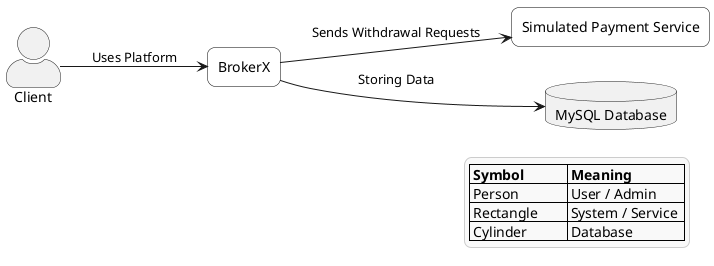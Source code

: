 @startuml Context diagram
left to right direction
skinparam style strictuml
skinparam ActorStyle awesome
skinparam rectangle {
  BackgroundColor #FFFFFF
  BorderColor #000000
  RoundCorner 15
}
skinparam legendBackgroundColor #F9F9F9
skinparam legendBorderColor #CCCCCC

actor Client as "Client"
rectangle "BrokerX" as BrokerX
rectangle "Simulated Payment Service" as SPS
database "MySQL Database" as DB

Client --> BrokerX : Uses Platform
BrokerX --> SPS : Sends Withdrawal Requests
BrokerX --> DB : Storing Data


legend right
  |= Symbol |= Meaning           |
  | Person        | User / Admin       |
  | Rectangle        | System / Service  |
  | Cylinder        | Database       |
endlegend
@enduml

